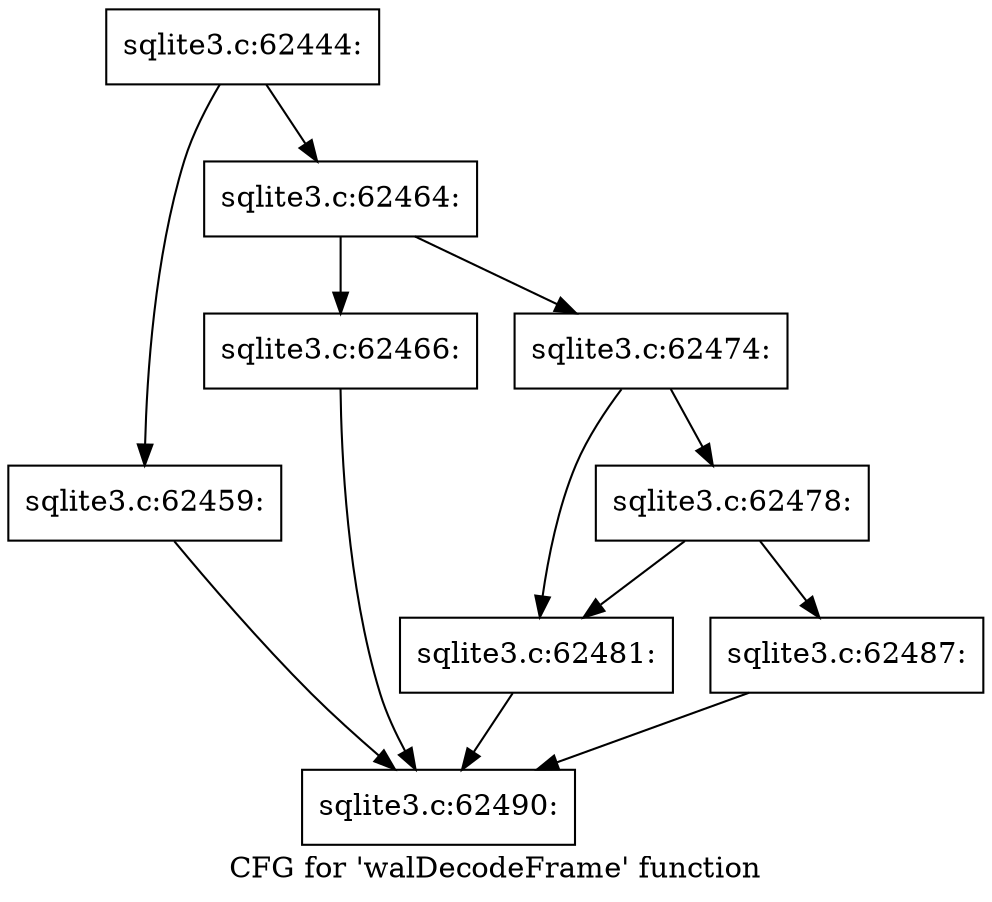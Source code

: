 digraph "CFG for 'walDecodeFrame' function" {
	label="CFG for 'walDecodeFrame' function";

	Node0x55c0f7423310 [shape=record,label="{sqlite3.c:62444:}"];
	Node0x55c0f7423310 -> Node0x55c0f74277e0;
	Node0x55c0f7423310 -> Node0x55c0f7427830;
	Node0x55c0f74277e0 [shape=record,label="{sqlite3.c:62459:}"];
	Node0x55c0f74277e0 -> Node0x55c0f7424bf0;
	Node0x55c0f7427830 [shape=record,label="{sqlite3.c:62464:}"];
	Node0x55c0f7427830 -> Node0x55c0f7428680;
	Node0x55c0f7427830 -> Node0x55c0f74286d0;
	Node0x55c0f7428680 [shape=record,label="{sqlite3.c:62466:}"];
	Node0x55c0f7428680 -> Node0x55c0f7424bf0;
	Node0x55c0f74286d0 [shape=record,label="{sqlite3.c:62474:}"];
	Node0x55c0f74286d0 -> Node0x55c0f7429480;
	Node0x55c0f74286d0 -> Node0x55c0f7429a70;
	Node0x55c0f7429a70 [shape=record,label="{sqlite3.c:62478:}"];
	Node0x55c0f7429a70 -> Node0x55c0f7429480;
	Node0x55c0f7429a70 -> Node0x55c0f7429a20;
	Node0x55c0f7429480 [shape=record,label="{sqlite3.c:62481:}"];
	Node0x55c0f7429480 -> Node0x55c0f7424bf0;
	Node0x55c0f7429a20 [shape=record,label="{sqlite3.c:62487:}"];
	Node0x55c0f7429a20 -> Node0x55c0f7424bf0;
	Node0x55c0f7424bf0 [shape=record,label="{sqlite3.c:62490:}"];
}
